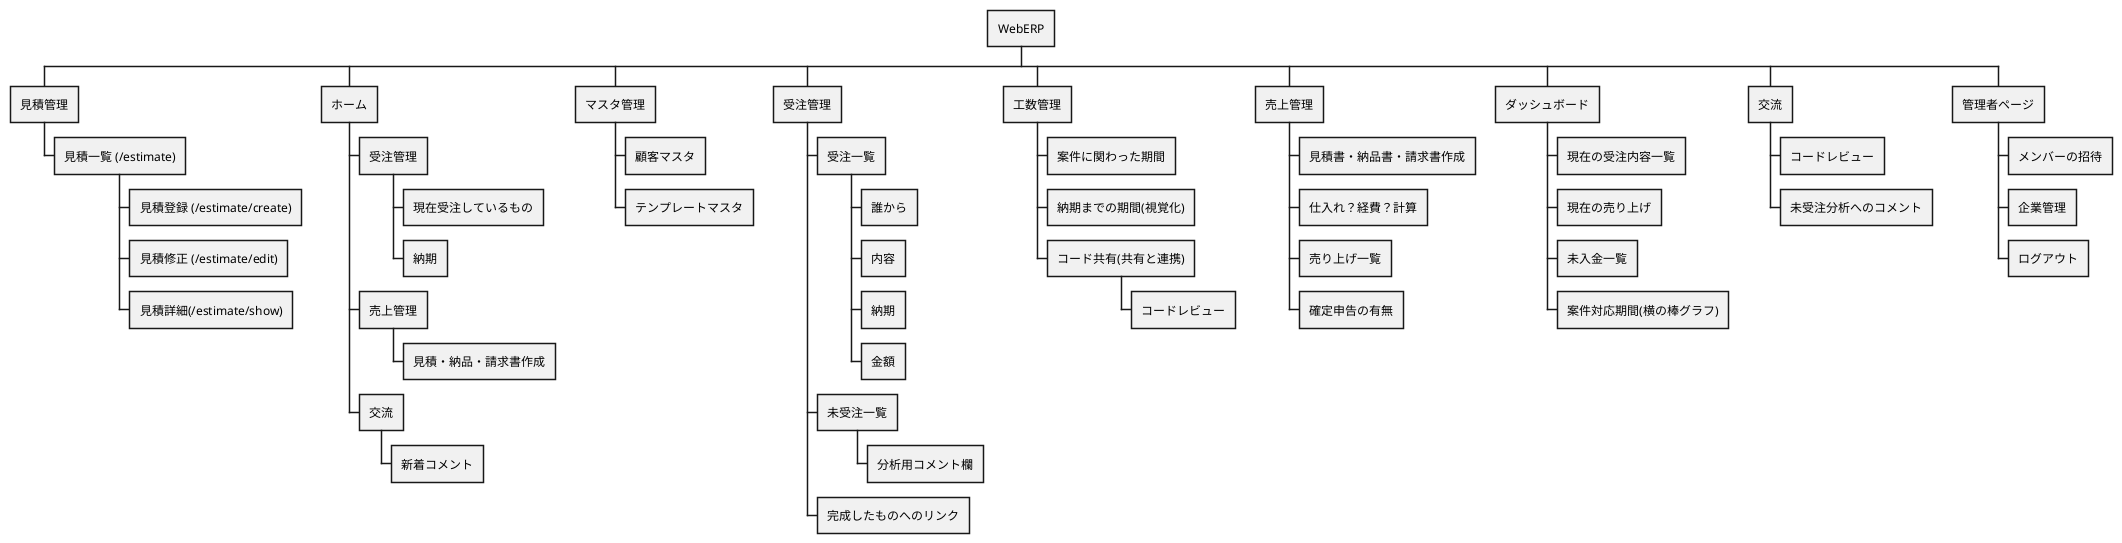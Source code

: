 @startwbs
'https://plantuml.com/wbs-diagram

* WebERP

** 見積管理
*** 見積一覧 (/estimate)
**** 見積登録 (/estimate/create)
**** 見積修正 (/estimate/edit)
**** 見積詳細(/estimate/show)

** ホーム
*** 受注管理
**** 現在受注しているもの
**** 納期

*** 売上管理
**** 見積・納品・請求書作成
*** 交流
**** 新着コメント

** マスタ管理
*** 顧客マスタ
*** テンプレートマスタ

** 受注管理
*** 受注一覧
**** 誰から
**** 内容
**** 納期
**** 金額
*** 未受注一覧
**** 分析用コメント欄
*** 完成したものへのリンク

** 工数管理
*** 案件に関わった期間
*** 納期までの期間(視覚化)
*** コード共有(共有と連携)
**** コードレビュー

** 売上管理
*** 見積書・納品書・請求書作成
*** 仕入れ？経費？計算
*** 売り上げ一覧
*** 確定申告の有無

** ダッシュボード
*** 現在の受注内容一覧
*** 現在の売り上げ
*** 未入金一覧
*** 案件対応期間(横の棒グラフ)

** 交流
*** コードレビュー
*** 未受注分析へのコメント

** 管理者ページ
*** メンバーの招待
*** 企業管理
*** ログアウト
@endwbs